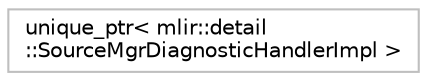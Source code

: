 digraph "Graphical Class Hierarchy"
{
  bgcolor="transparent";
  edge [fontname="Helvetica",fontsize="10",labelfontname="Helvetica",labelfontsize="10"];
  node [fontname="Helvetica",fontsize="10",shape=record];
  rankdir="LR";
  Node0 [label="unique_ptr\< mlir::detail\l::SourceMgrDiagnosticHandlerImpl \>",height=0.2,width=0.4,color="grey75"];
}

